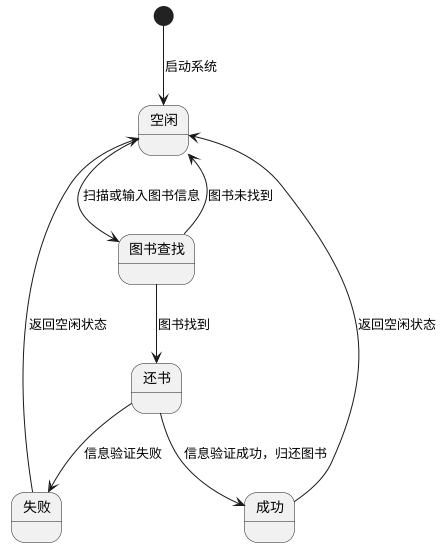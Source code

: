 @startuml

[*] --> 空闲 : 启动系统

空闲 --> 图书查找 : 扫描或输入图书信息
图书查找 --> 还书 : 图书找到
图书查找 --> 空闲 : 图书未找到

还书 --> 失败 : 信息验证失败
失败 --> 空闲 : 返回空闲状态

还书 --> 成功 : 信息验证成功，归还图书
成功 --> 空闲 : 返回空闲状态

@enduml
